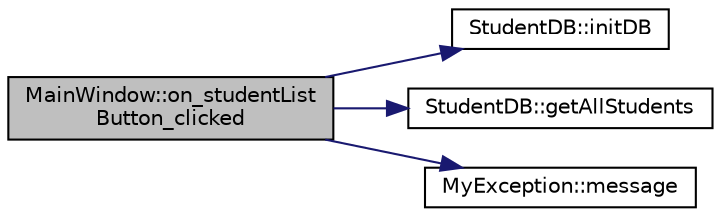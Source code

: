 digraph "MainWindow::on_studentListButton_clicked"
{
  edge [fontname="Helvetica",fontsize="10",labelfontname="Helvetica",labelfontsize="10"];
  node [fontname="Helvetica",fontsize="10",shape=record];
  rankdir="LR";
  Node1 [label="MainWindow::on_studentList\lButton_clicked",height=0.2,width=0.4,color="black", fillcolor="grey75", style="filled", fontcolor="black"];
  Node1 -> Node2 [color="midnightblue",fontsize="10",style="solid",fontname="Helvetica"];
  Node2 [label="StudentDB::initDB",height=0.2,width=0.4,color="black", fillcolor="white", style="filled",URL="$class_student_d_b.html#a28b1fc4c78fa28c401cf823d20203870",tooltip="Initialise the list of students in the database. "];
  Node1 -> Node3 [color="midnightblue",fontsize="10",style="solid",fontname="Helvetica"];
  Node3 [label="StudentDB::getAllStudents",height=0.2,width=0.4,color="black", fillcolor="white", style="filled",URL="$class_student_d_b.html#a92d37eccdeabd6de04972d36caedccc9",tooltip="Get all student records from the SQLite database students.db and return them encapsulated in a QList..."];
  Node1 -> Node4 [color="midnightblue",fontsize="10",style="solid",fontname="Helvetica"];
  Node4 [label="MyException::message",height=0.2,width=0.4,color="black", fillcolor="white", style="filled",URL="$class_my_exception.html#a7371232a66d68dcd8c8c6363b434c0db"];
}
